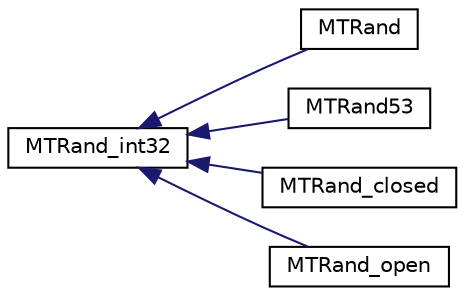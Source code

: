 digraph G
{
  edge [fontname="Helvetica",fontsize="10",labelfontname="Helvetica",labelfontsize="10"];
  node [fontname="Helvetica",fontsize="10",shape=record];
  rankdir="LR";
  Node1 [label="MTRand_int32",height=0.2,width=0.4,color="black", fillcolor="white", style="filled",URL="$class_m_t_rand__int32.html"];
  Node1 -> Node2 [dir="back",color="midnightblue",fontsize="10",style="solid",fontname="Helvetica"];
  Node2 [label="MTRand",height=0.2,width=0.4,color="black", fillcolor="white", style="filled",URL="$class_m_t_rand.html"];
  Node1 -> Node3 [dir="back",color="midnightblue",fontsize="10",style="solid",fontname="Helvetica"];
  Node3 [label="MTRand53",height=0.2,width=0.4,color="black", fillcolor="white", style="filled",URL="$class_m_t_rand53.html"];
  Node1 -> Node4 [dir="back",color="midnightblue",fontsize="10",style="solid",fontname="Helvetica"];
  Node4 [label="MTRand_closed",height=0.2,width=0.4,color="black", fillcolor="white", style="filled",URL="$class_m_t_rand__closed.html"];
  Node1 -> Node5 [dir="back",color="midnightblue",fontsize="10",style="solid",fontname="Helvetica"];
  Node5 [label="MTRand_open",height=0.2,width=0.4,color="black", fillcolor="white", style="filled",URL="$class_m_t_rand__open.html"];
}
